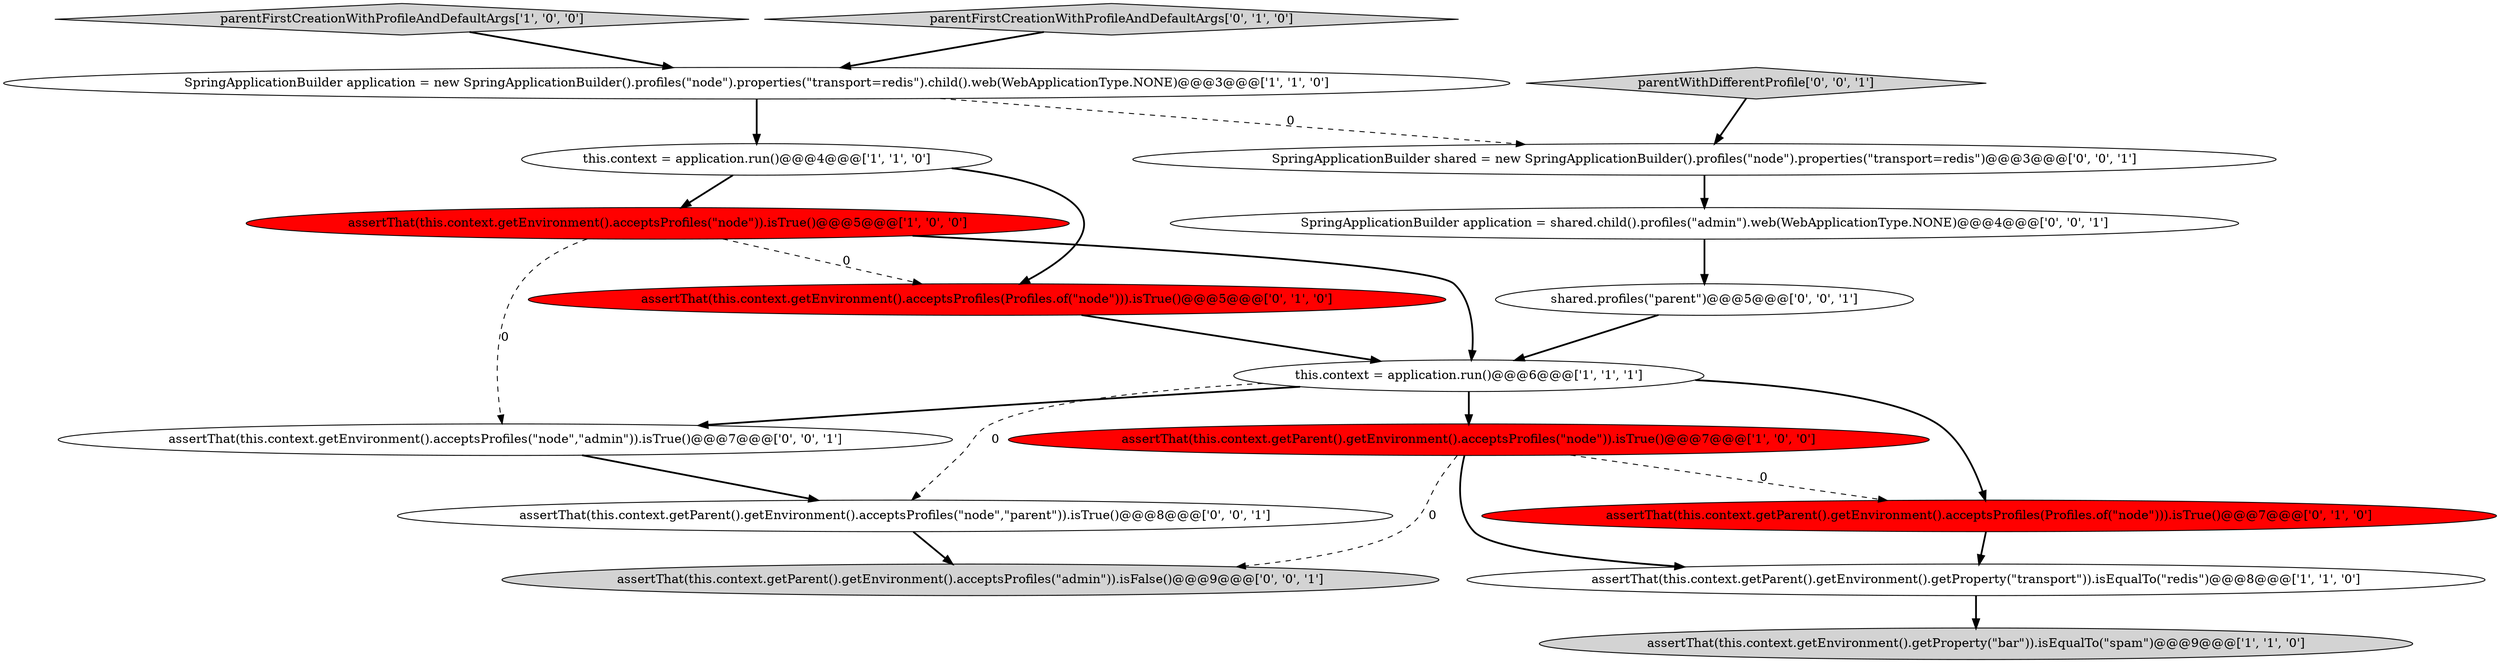 digraph {
3 [style = filled, label = "assertThat(this.context.getEnvironment().acceptsProfiles(\"node\")).isTrue()@@@5@@@['1', '0', '0']", fillcolor = red, shape = ellipse image = "AAA1AAABBB1BBB"];
11 [style = filled, label = "parentWithDifferentProfile['0', '0', '1']", fillcolor = lightgray, shape = diamond image = "AAA0AAABBB3BBB"];
12 [style = filled, label = "SpringApplicationBuilder application = shared.child().profiles(\"admin\").web(WebApplicationType.NONE)@@@4@@@['0', '0', '1']", fillcolor = white, shape = ellipse image = "AAA0AAABBB3BBB"];
15 [style = filled, label = "SpringApplicationBuilder shared = new SpringApplicationBuilder().profiles(\"node\").properties(\"transport=redis\")@@@3@@@['0', '0', '1']", fillcolor = white, shape = ellipse image = "AAA0AAABBB3BBB"];
14 [style = filled, label = "assertThat(this.context.getParent().getEnvironment().acceptsProfiles(\"node\",\"parent\")).isTrue()@@@8@@@['0', '0', '1']", fillcolor = white, shape = ellipse image = "AAA0AAABBB3BBB"];
5 [style = filled, label = "this.context = application.run()@@@6@@@['1', '1', '1']", fillcolor = white, shape = ellipse image = "AAA0AAABBB1BBB"];
17 [style = filled, label = "assertThat(this.context.getEnvironment().acceptsProfiles(\"node\",\"admin\")).isTrue()@@@7@@@['0', '0', '1']", fillcolor = white, shape = ellipse image = "AAA0AAABBB3BBB"];
9 [style = filled, label = "assertThat(this.context.getEnvironment().acceptsProfiles(Profiles.of(\"node\"))).isTrue()@@@5@@@['0', '1', '0']", fillcolor = red, shape = ellipse image = "AAA1AAABBB2BBB"];
4 [style = filled, label = "assertThat(this.context.getEnvironment().getProperty(\"bar\")).isEqualTo(\"spam\")@@@9@@@['1', '1', '0']", fillcolor = lightgray, shape = ellipse image = "AAA0AAABBB1BBB"];
8 [style = filled, label = "assertThat(this.context.getParent().getEnvironment().acceptsProfiles(Profiles.of(\"node\"))).isTrue()@@@7@@@['0', '1', '0']", fillcolor = red, shape = ellipse image = "AAA1AAABBB2BBB"];
13 [style = filled, label = "assertThat(this.context.getParent().getEnvironment().acceptsProfiles(\"admin\")).isFalse()@@@9@@@['0', '0', '1']", fillcolor = lightgray, shape = ellipse image = "AAA0AAABBB3BBB"];
16 [style = filled, label = "shared.profiles(\"parent\")@@@5@@@['0', '0', '1']", fillcolor = white, shape = ellipse image = "AAA0AAABBB3BBB"];
2 [style = filled, label = "parentFirstCreationWithProfileAndDefaultArgs['1', '0', '0']", fillcolor = lightgray, shape = diamond image = "AAA0AAABBB1BBB"];
7 [style = filled, label = "this.context = application.run()@@@4@@@['1', '1', '0']", fillcolor = white, shape = ellipse image = "AAA0AAABBB1BBB"];
10 [style = filled, label = "parentFirstCreationWithProfileAndDefaultArgs['0', '1', '0']", fillcolor = lightgray, shape = diamond image = "AAA0AAABBB2BBB"];
0 [style = filled, label = "assertThat(this.context.getParent().getEnvironment().getProperty(\"transport\")).isEqualTo(\"redis\")@@@8@@@['1', '1', '0']", fillcolor = white, shape = ellipse image = "AAA0AAABBB1BBB"];
6 [style = filled, label = "SpringApplicationBuilder application = new SpringApplicationBuilder().profiles(\"node\").properties(\"transport=redis\").child().web(WebApplicationType.NONE)@@@3@@@['1', '1', '0']", fillcolor = white, shape = ellipse image = "AAA0AAABBB1BBB"];
1 [style = filled, label = "assertThat(this.context.getParent().getEnvironment().acceptsProfiles(\"node\")).isTrue()@@@7@@@['1', '0', '0']", fillcolor = red, shape = ellipse image = "AAA1AAABBB1BBB"];
5->8 [style = bold, label=""];
5->14 [style = dashed, label="0"];
3->17 [style = dashed, label="0"];
2->6 [style = bold, label=""];
12->16 [style = bold, label=""];
1->0 [style = bold, label=""];
5->17 [style = bold, label=""];
10->6 [style = bold, label=""];
7->3 [style = bold, label=""];
11->15 [style = bold, label=""];
1->13 [style = dashed, label="0"];
8->0 [style = bold, label=""];
7->9 [style = bold, label=""];
5->1 [style = bold, label=""];
3->5 [style = bold, label=""];
3->9 [style = dashed, label="0"];
6->15 [style = dashed, label="0"];
0->4 [style = bold, label=""];
17->14 [style = bold, label=""];
9->5 [style = bold, label=""];
16->5 [style = bold, label=""];
1->8 [style = dashed, label="0"];
15->12 [style = bold, label=""];
14->13 [style = bold, label=""];
6->7 [style = bold, label=""];
}

